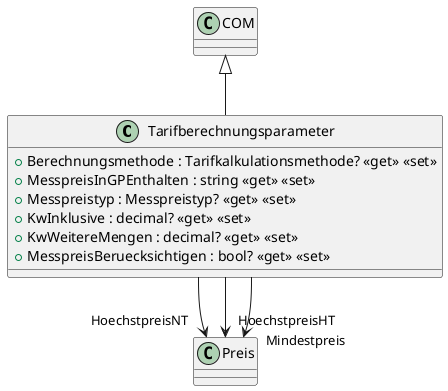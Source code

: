 @startuml
class Tarifberechnungsparameter {
    + Berechnungsmethode : Tarifkalkulationsmethode? <<get>> <<set>>
    + MesspreisInGPEnthalten : string <<get>> <<set>>
    + Messpreistyp : Messpreistyp? <<get>> <<set>>
    + KwInklusive : decimal? <<get>> <<set>>
    + KwWeitereMengen : decimal? <<get>> <<set>>
    + MesspreisBeruecksichtigen : bool? <<get>> <<set>>
}
COM <|-- Tarifberechnungsparameter
Tarifberechnungsparameter --> "HoechstpreisNT" Preis
Tarifberechnungsparameter --> "HoechstpreisHT" Preis
Tarifberechnungsparameter --> "Mindestpreis" Preis
@enduml
